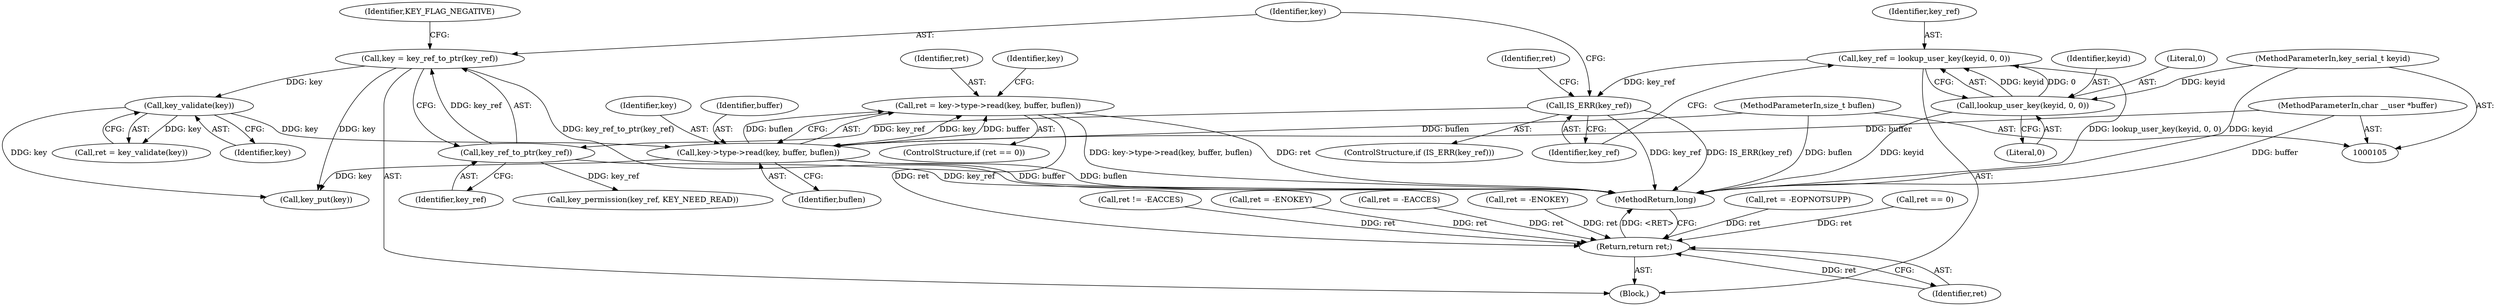 digraph "0_linux_363b02dab09b3226f3bd1420dad9c72b79a42a76_9@API" {
"1000196" [label="(Call,ret = key->type->read(key, buffer, buflen))"];
"1000198" [label="(Call,key->type->read(key, buffer, buflen))"];
"1000190" [label="(Call,key_validate(key))"];
"1000128" [label="(Call,key = key_ref_to_ptr(key_ref))"];
"1000130" [label="(Call,key_ref_to_ptr(key_ref))"];
"1000120" [label="(Call,IS_ERR(key_ref))"];
"1000113" [label="(Call,key_ref = lookup_user_key(keyid, 0, 0))"];
"1000115" [label="(Call,lookup_user_key(keyid, 0, 0))"];
"1000106" [label="(MethodParameterIn,key_serial_t keyid)"];
"1000107" [label="(MethodParameterIn,char __user *buffer)"];
"1000108" [label="(MethodParameterIn,size_t buflen)"];
"1000211" [label="(Return,return ret;)"];
"1000197" [label="(Identifier,ret)"];
"1000118" [label="(Literal,0)"];
"1000191" [label="(Identifier,key)"];
"1000201" [label="(Identifier,buflen)"];
"1000193" [label="(Call,ret == 0)"];
"1000198" [label="(Call,key->type->read(key, buffer, buflen))"];
"1000156" [label="(Call,ret != -EACCES)"];
"1000123" [label="(Call,ret = -ENOKEY)"];
"1000114" [label="(Identifier,key_ref)"];
"1000166" [label="(Call,ret = -EACCES)"];
"1000200" [label="(Identifier,buffer)"];
"1000106" [label="(MethodParameterIn,key_serial_t keyid)"];
"1000190" [label="(Call,key_validate(key))"];
"1000205" [label="(Identifier,key)"];
"1000129" [label="(Identifier,key)"];
"1000188" [label="(Call,ret = key_validate(key))"];
"1000109" [label="(Block,)"];
"1000119" [label="(ControlStructure,if (IS_ERR(key_ref)))"];
"1000124" [label="(Identifier,ret)"];
"1000199" [label="(Identifier,key)"];
"1000192" [label="(ControlStructure,if (ret == 0))"];
"1000211" [label="(Return,return ret;)"];
"1000113" [label="(Call,key_ref = lookup_user_key(keyid, 0, 0))"];
"1000147" [label="(Call,key_permission(key_ref, KEY_NEED_READ))"];
"1000117" [label="(Literal,0)"];
"1000130" [label="(Call,key_ref_to_ptr(key_ref))"];
"1000120" [label="(Call,IS_ERR(key_ref))"];
"1000108" [label="(MethodParameterIn,size_t buflen)"];
"1000140" [label="(Call,ret = -ENOKEY)"];
"1000134" [label="(Identifier,KEY_FLAG_NEGATIVE)"];
"1000121" [label="(Identifier,key_ref)"];
"1000115" [label="(Call,lookup_user_key(keyid, 0, 0))"];
"1000208" [label="(Call,key_put(key))"];
"1000116" [label="(Identifier,keyid)"];
"1000128" [label="(Call,key = key_ref_to_ptr(key_ref))"];
"1000213" [label="(MethodReturn,long)"];
"1000172" [label="(Call,ret = -EOPNOTSUPP)"];
"1000107" [label="(MethodParameterIn,char __user *buffer)"];
"1000131" [label="(Identifier,key_ref)"];
"1000212" [label="(Identifier,ret)"];
"1000196" [label="(Call,ret = key->type->read(key, buffer, buflen))"];
"1000196" -> "1000192"  [label="AST: "];
"1000196" -> "1000198"  [label="CFG: "];
"1000197" -> "1000196"  [label="AST: "];
"1000198" -> "1000196"  [label="AST: "];
"1000205" -> "1000196"  [label="CFG: "];
"1000196" -> "1000213"  [label="DDG: ret"];
"1000196" -> "1000213"  [label="DDG: key->type->read(key, buffer, buflen)"];
"1000198" -> "1000196"  [label="DDG: key"];
"1000198" -> "1000196"  [label="DDG: buffer"];
"1000198" -> "1000196"  [label="DDG: buflen"];
"1000196" -> "1000211"  [label="DDG: ret"];
"1000198" -> "1000201"  [label="CFG: "];
"1000199" -> "1000198"  [label="AST: "];
"1000200" -> "1000198"  [label="AST: "];
"1000201" -> "1000198"  [label="AST: "];
"1000198" -> "1000213"  [label="DDG: buflen"];
"1000198" -> "1000213"  [label="DDG: buffer"];
"1000190" -> "1000198"  [label="DDG: key"];
"1000107" -> "1000198"  [label="DDG: buffer"];
"1000108" -> "1000198"  [label="DDG: buflen"];
"1000198" -> "1000208"  [label="DDG: key"];
"1000190" -> "1000188"  [label="AST: "];
"1000190" -> "1000191"  [label="CFG: "];
"1000191" -> "1000190"  [label="AST: "];
"1000188" -> "1000190"  [label="CFG: "];
"1000190" -> "1000188"  [label="DDG: key"];
"1000128" -> "1000190"  [label="DDG: key"];
"1000190" -> "1000208"  [label="DDG: key"];
"1000128" -> "1000109"  [label="AST: "];
"1000128" -> "1000130"  [label="CFG: "];
"1000129" -> "1000128"  [label="AST: "];
"1000130" -> "1000128"  [label="AST: "];
"1000134" -> "1000128"  [label="CFG: "];
"1000128" -> "1000213"  [label="DDG: key_ref_to_ptr(key_ref)"];
"1000130" -> "1000128"  [label="DDG: key_ref"];
"1000128" -> "1000208"  [label="DDG: key"];
"1000130" -> "1000131"  [label="CFG: "];
"1000131" -> "1000130"  [label="AST: "];
"1000130" -> "1000213"  [label="DDG: key_ref"];
"1000120" -> "1000130"  [label="DDG: key_ref"];
"1000130" -> "1000147"  [label="DDG: key_ref"];
"1000120" -> "1000119"  [label="AST: "];
"1000120" -> "1000121"  [label="CFG: "];
"1000121" -> "1000120"  [label="AST: "];
"1000124" -> "1000120"  [label="CFG: "];
"1000129" -> "1000120"  [label="CFG: "];
"1000120" -> "1000213"  [label="DDG: key_ref"];
"1000120" -> "1000213"  [label="DDG: IS_ERR(key_ref)"];
"1000113" -> "1000120"  [label="DDG: key_ref"];
"1000113" -> "1000109"  [label="AST: "];
"1000113" -> "1000115"  [label="CFG: "];
"1000114" -> "1000113"  [label="AST: "];
"1000115" -> "1000113"  [label="AST: "];
"1000121" -> "1000113"  [label="CFG: "];
"1000113" -> "1000213"  [label="DDG: lookup_user_key(keyid, 0, 0)"];
"1000115" -> "1000113"  [label="DDG: keyid"];
"1000115" -> "1000113"  [label="DDG: 0"];
"1000115" -> "1000118"  [label="CFG: "];
"1000116" -> "1000115"  [label="AST: "];
"1000117" -> "1000115"  [label="AST: "];
"1000118" -> "1000115"  [label="AST: "];
"1000115" -> "1000213"  [label="DDG: keyid"];
"1000106" -> "1000115"  [label="DDG: keyid"];
"1000106" -> "1000105"  [label="AST: "];
"1000106" -> "1000213"  [label="DDG: keyid"];
"1000107" -> "1000105"  [label="AST: "];
"1000107" -> "1000213"  [label="DDG: buffer"];
"1000108" -> "1000105"  [label="AST: "];
"1000108" -> "1000213"  [label="DDG: buflen"];
"1000211" -> "1000109"  [label="AST: "];
"1000211" -> "1000212"  [label="CFG: "];
"1000212" -> "1000211"  [label="AST: "];
"1000213" -> "1000211"  [label="CFG: "];
"1000211" -> "1000213"  [label="DDG: <RET>"];
"1000212" -> "1000211"  [label="DDG: ret"];
"1000193" -> "1000211"  [label="DDG: ret"];
"1000156" -> "1000211"  [label="DDG: ret"];
"1000140" -> "1000211"  [label="DDG: ret"];
"1000166" -> "1000211"  [label="DDG: ret"];
"1000172" -> "1000211"  [label="DDG: ret"];
"1000123" -> "1000211"  [label="DDG: ret"];
}
